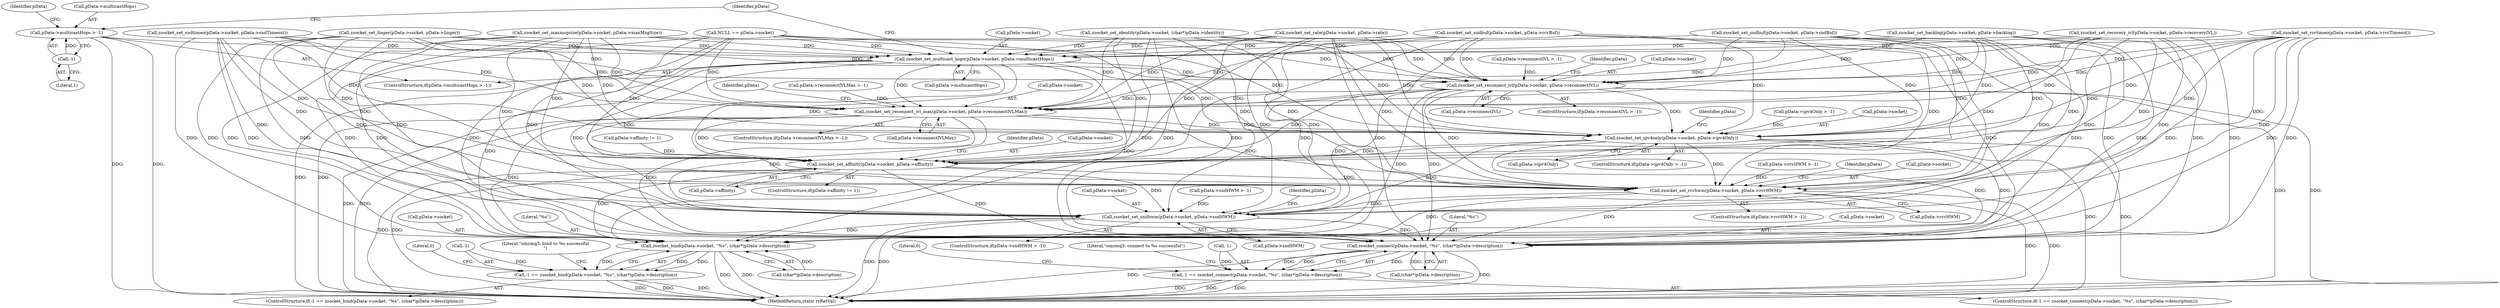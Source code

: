 digraph "0_rsyslog_062d0c671a29f7c6f7dff4a2f1f35df375bbb30b_0@pointer" {
"1000292" [label="(Call,pData->multicastHops > -1)"];
"1000296" [label="(Call,-1)"];
"1000298" [label="(Call,zsocket_set_multicast_hops(pData->socket, pData->multicastHops))"];
"1000312" [label="(Call,zsocket_set_reconnect_ivl(pData->socket, pData->reconnectIVL))"];
"1000326" [label="(Call,zsocket_set_reconnect_ivl_max(pData->socket, pData->reconnectIVLMax))"];
"1000340" [label="(Call,zsocket_set_ipv4only(pData->socket, pData->ipv4Only))"];
"1000353" [label="(Call,zsocket_set_affinity(pData->socket, pData->affinity))"];
"1000367" [label="(Call,zsocket_set_rcvhwm(pData->socket, pData->rcvHWM))"];
"1000381" [label="(Call,zsocket_set_sndhwm(pData->socket, pData->sndHWM))"];
"1000399" [label="(Call,zsocket_bind(pData->socket, \"%s\", (char*)pData->description))"];
"1000396" [label="(Call,-1 == zsocket_bind(pData->socket, \"%s\", (char*)pData->description))"];
"1000432" [label="(Call,zsocket_connect(pData->socket, \"%s\", (char*)pData->description))"];
"1000429" [label="(Call,-1 == zsocket_connect(pData->socket, \"%s\", (char*)pData->description))"];
"1000300" [label="(Identifier,pData)"];
"1000316" [label="(Call,pData->reconnectIVL)"];
"1000381" [label="(Call,zsocket_set_sndhwm(pData->socket, pData->sndHWM))"];
"1000397" [label="(Call,-1)"];
"1000292" [label="(Call,pData->multicastHops > -1)"];
"1000377" [label="(Identifier,pData)"];
"1000428" [label="(ControlStructure,if(-1 == zsocket_connect(pData->socket, \"%s\", (char*)pData->description)))"];
"1000357" [label="(Call,pData->affinity)"];
"1000242" [label="(Call,zsocket_set_rcvtimeo(pData->socket, pData->rcvTimeout))"];
"1000299" [label="(Call,pData->socket)"];
"1000395" [label="(ControlStructure,if(-1 == zsocket_bind(pData->socket, \"%s\", (char*)pData->description)))"];
"1000436" [label="(Literal,\"%s\")"];
"1000296" [label="(Call,-1)"];
"1000403" [label="(Literal,\"%s\")"];
"1000200" [label="(Call,zsocket_set_linger(pData->socket, pData->linger))"];
"1000284" [label="(Call,zsocket_set_recovery_ivl(pData->socket, pData->recoveryIVL))"];
"1000214" [label="(Call,zsocket_set_backlog(pData->socket, pData->backlog))"];
"1000322" [label="(Identifier,pData)"];
"1000293" [label="(Call,pData->multicastHops)"];
"1000256" [label="(Call,zsocket_set_maxmsgsize(pData->socket, pData->maxMsgSize))"];
"1000270" [label="(Call,zsocket_set_rate(pData->socket, pData->rate))"];
"1000432" [label="(Call,zsocket_connect(pData->socket, \"%s\", (char*)pData->description))"];
"1000319" [label="(ControlStructure,if(pData->reconnectIVLMax > -1))"];
"1000327" [label="(Call,pData->socket)"];
"1000347" [label="(ControlStructure,if(pData->affinity != 1))"];
"1000363" [label="(Identifier,pData)"];
"1000375" [label="(Call,pData->sndHWM > -1)"];
"1000444" [label="(Literal,0)"];
"1000336" [label="(Identifier,pData)"];
"1000385" [label="(Call,pData->sndHWM)"];
"1000361" [label="(Call,pData->rcvHWM > -1)"];
"1000313" [label="(Call,pData->socket)"];
"1000461" [label="(MethodReturn,static rsRetVal)"];
"1000344" [label="(Call,pData->ipv4Only)"];
"1000354" [label="(Call,pData->socket)"];
"1000348" [label="(Call,pData->affinity != 1)"];
"1000404" [label="(Call,(char*)pData->description)"];
"1000186" [label="(Call,zsocket_set_sndbuf(pData->socket, pData->rcvBuf))"];
"1000437" [label="(Call,(char*)pData->description)"];
"1000433" [label="(Call,pData->socket)"];
"1000306" [label="(Call,pData->reconnectIVL > -1)"];
"1000330" [label="(Call,pData->reconnectIVLMax)"];
"1000400" [label="(Call,pData->socket)"];
"1000374" [label="(ControlStructure,if(pData->sndHWM > -1))"];
"1000411" [label="(Literal,0)"];
"1000429" [label="(Call,-1 == zsocket_connect(pData->socket, \"%s\", (char*)pData->description))"];
"1000326" [label="(Call,zsocket_set_reconnect_ivl_max(pData->socket, pData->reconnectIVLMax))"];
"1000334" [label="(Call,pData->ipv4Only > -1)"];
"1000368" [label="(Call,pData->socket)"];
"1000391" [label="(Identifier,pData)"];
"1000396" [label="(Call,-1 == zsocket_bind(pData->socket, \"%s\", (char*)pData->description))"];
"1000312" [label="(Call,zsocket_set_reconnect_ivl(pData->socket, pData->reconnectIVL))"];
"1000302" [label="(Call,pData->multicastHops)"];
"1000340" [label="(Call,zsocket_set_ipv4only(pData->socket, pData->ipv4Only))"];
"1000360" [label="(ControlStructure,if(pData->rcvHWM > -1))"];
"1000455" [label="(Literal,\"omzmq3: connect to %s successful\")"];
"1000308" [label="(Identifier,pData)"];
"1000341" [label="(Call,pData->socket)"];
"1000350" [label="(Identifier,pData)"];
"1000135" [label="(Call,NULL == pData->socket)"];
"1000305" [label="(ControlStructure,if(pData->reconnectIVL > -1))"];
"1000228" [label="(Call,zsocket_set_sndtimeo(pData->socket, pData->sndTimeout))"];
"1000156" [label="(Call,zsocket_set_identity(pData->socket, (char*)pData->identity))"];
"1000353" [label="(Call,zsocket_set_affinity(pData->socket, pData->affinity))"];
"1000382" [label="(Call,pData->socket)"];
"1000430" [label="(Call,-1)"];
"1000291" [label="(ControlStructure,if(pData->multicastHops > -1))"];
"1000422" [label="(Literal,\"omzmq3: bind to %s successful\n\")"];
"1000367" [label="(Call,zsocket_set_rcvhwm(pData->socket, pData->rcvHWM))"];
"1000399" [label="(Call,zsocket_bind(pData->socket, \"%s\", (char*)pData->description))"];
"1000320" [label="(Call,pData->reconnectIVLMax > -1)"];
"1000333" [label="(ControlStructure,if(pData->ipv4Only > -1))"];
"1000297" [label="(Literal,1)"];
"1000298" [label="(Call,zsocket_set_multicast_hops(pData->socket, pData->multicastHops))"];
"1000371" [label="(Call,pData->rcvHWM)"];
"1000172" [label="(Call,zsocket_set_sndbuf(pData->socket, pData->sndBuf))"];
"1000292" -> "1000291"  [label="AST: "];
"1000292" -> "1000296"  [label="CFG: "];
"1000293" -> "1000292"  [label="AST: "];
"1000296" -> "1000292"  [label="AST: "];
"1000300" -> "1000292"  [label="CFG: "];
"1000308" -> "1000292"  [label="CFG: "];
"1000292" -> "1000461"  [label="DDG: "];
"1000292" -> "1000461"  [label="DDG: "];
"1000296" -> "1000292"  [label="DDG: "];
"1000292" -> "1000298"  [label="DDG: "];
"1000296" -> "1000297"  [label="CFG: "];
"1000297" -> "1000296"  [label="AST: "];
"1000298" -> "1000291"  [label="AST: "];
"1000298" -> "1000302"  [label="CFG: "];
"1000299" -> "1000298"  [label="AST: "];
"1000302" -> "1000298"  [label="AST: "];
"1000308" -> "1000298"  [label="CFG: "];
"1000298" -> "1000461"  [label="DDG: "];
"1000298" -> "1000461"  [label="DDG: "];
"1000186" -> "1000298"  [label="DDG: "];
"1000200" -> "1000298"  [label="DDG: "];
"1000284" -> "1000298"  [label="DDG: "];
"1000156" -> "1000298"  [label="DDG: "];
"1000228" -> "1000298"  [label="DDG: "];
"1000172" -> "1000298"  [label="DDG: "];
"1000270" -> "1000298"  [label="DDG: "];
"1000214" -> "1000298"  [label="DDG: "];
"1000256" -> "1000298"  [label="DDG: "];
"1000135" -> "1000298"  [label="DDG: "];
"1000242" -> "1000298"  [label="DDG: "];
"1000298" -> "1000312"  [label="DDG: "];
"1000298" -> "1000326"  [label="DDG: "];
"1000298" -> "1000340"  [label="DDG: "];
"1000298" -> "1000353"  [label="DDG: "];
"1000298" -> "1000367"  [label="DDG: "];
"1000298" -> "1000381"  [label="DDG: "];
"1000298" -> "1000399"  [label="DDG: "];
"1000298" -> "1000432"  [label="DDG: "];
"1000312" -> "1000305"  [label="AST: "];
"1000312" -> "1000316"  [label="CFG: "];
"1000313" -> "1000312"  [label="AST: "];
"1000316" -> "1000312"  [label="AST: "];
"1000322" -> "1000312"  [label="CFG: "];
"1000312" -> "1000461"  [label="DDG: "];
"1000312" -> "1000461"  [label="DDG: "];
"1000186" -> "1000312"  [label="DDG: "];
"1000200" -> "1000312"  [label="DDG: "];
"1000284" -> "1000312"  [label="DDG: "];
"1000156" -> "1000312"  [label="DDG: "];
"1000228" -> "1000312"  [label="DDG: "];
"1000172" -> "1000312"  [label="DDG: "];
"1000270" -> "1000312"  [label="DDG: "];
"1000214" -> "1000312"  [label="DDG: "];
"1000256" -> "1000312"  [label="DDG: "];
"1000135" -> "1000312"  [label="DDG: "];
"1000242" -> "1000312"  [label="DDG: "];
"1000306" -> "1000312"  [label="DDG: "];
"1000312" -> "1000326"  [label="DDG: "];
"1000312" -> "1000340"  [label="DDG: "];
"1000312" -> "1000353"  [label="DDG: "];
"1000312" -> "1000367"  [label="DDG: "];
"1000312" -> "1000381"  [label="DDG: "];
"1000312" -> "1000399"  [label="DDG: "];
"1000312" -> "1000432"  [label="DDG: "];
"1000326" -> "1000319"  [label="AST: "];
"1000326" -> "1000330"  [label="CFG: "];
"1000327" -> "1000326"  [label="AST: "];
"1000330" -> "1000326"  [label="AST: "];
"1000336" -> "1000326"  [label="CFG: "];
"1000326" -> "1000461"  [label="DDG: "];
"1000326" -> "1000461"  [label="DDG: "];
"1000186" -> "1000326"  [label="DDG: "];
"1000200" -> "1000326"  [label="DDG: "];
"1000284" -> "1000326"  [label="DDG: "];
"1000156" -> "1000326"  [label="DDG: "];
"1000228" -> "1000326"  [label="DDG: "];
"1000172" -> "1000326"  [label="DDG: "];
"1000270" -> "1000326"  [label="DDG: "];
"1000214" -> "1000326"  [label="DDG: "];
"1000256" -> "1000326"  [label="DDG: "];
"1000135" -> "1000326"  [label="DDG: "];
"1000242" -> "1000326"  [label="DDG: "];
"1000320" -> "1000326"  [label="DDG: "];
"1000326" -> "1000340"  [label="DDG: "];
"1000326" -> "1000353"  [label="DDG: "];
"1000326" -> "1000367"  [label="DDG: "];
"1000326" -> "1000381"  [label="DDG: "];
"1000326" -> "1000399"  [label="DDG: "];
"1000326" -> "1000432"  [label="DDG: "];
"1000340" -> "1000333"  [label="AST: "];
"1000340" -> "1000344"  [label="CFG: "];
"1000341" -> "1000340"  [label="AST: "];
"1000344" -> "1000340"  [label="AST: "];
"1000350" -> "1000340"  [label="CFG: "];
"1000340" -> "1000461"  [label="DDG: "];
"1000340" -> "1000461"  [label="DDG: "];
"1000186" -> "1000340"  [label="DDG: "];
"1000200" -> "1000340"  [label="DDG: "];
"1000284" -> "1000340"  [label="DDG: "];
"1000156" -> "1000340"  [label="DDG: "];
"1000228" -> "1000340"  [label="DDG: "];
"1000172" -> "1000340"  [label="DDG: "];
"1000270" -> "1000340"  [label="DDG: "];
"1000214" -> "1000340"  [label="DDG: "];
"1000256" -> "1000340"  [label="DDG: "];
"1000135" -> "1000340"  [label="DDG: "];
"1000242" -> "1000340"  [label="DDG: "];
"1000334" -> "1000340"  [label="DDG: "];
"1000340" -> "1000353"  [label="DDG: "];
"1000340" -> "1000367"  [label="DDG: "];
"1000340" -> "1000381"  [label="DDG: "];
"1000340" -> "1000399"  [label="DDG: "];
"1000340" -> "1000432"  [label="DDG: "];
"1000353" -> "1000347"  [label="AST: "];
"1000353" -> "1000357"  [label="CFG: "];
"1000354" -> "1000353"  [label="AST: "];
"1000357" -> "1000353"  [label="AST: "];
"1000363" -> "1000353"  [label="CFG: "];
"1000353" -> "1000461"  [label="DDG: "];
"1000353" -> "1000461"  [label="DDG: "];
"1000186" -> "1000353"  [label="DDG: "];
"1000200" -> "1000353"  [label="DDG: "];
"1000284" -> "1000353"  [label="DDG: "];
"1000156" -> "1000353"  [label="DDG: "];
"1000228" -> "1000353"  [label="DDG: "];
"1000172" -> "1000353"  [label="DDG: "];
"1000214" -> "1000353"  [label="DDG: "];
"1000256" -> "1000353"  [label="DDG: "];
"1000270" -> "1000353"  [label="DDG: "];
"1000135" -> "1000353"  [label="DDG: "];
"1000242" -> "1000353"  [label="DDG: "];
"1000348" -> "1000353"  [label="DDG: "];
"1000353" -> "1000367"  [label="DDG: "];
"1000353" -> "1000381"  [label="DDG: "];
"1000353" -> "1000399"  [label="DDG: "];
"1000353" -> "1000432"  [label="DDG: "];
"1000367" -> "1000360"  [label="AST: "];
"1000367" -> "1000371"  [label="CFG: "];
"1000368" -> "1000367"  [label="AST: "];
"1000371" -> "1000367"  [label="AST: "];
"1000377" -> "1000367"  [label="CFG: "];
"1000367" -> "1000461"  [label="DDG: "];
"1000367" -> "1000461"  [label="DDG: "];
"1000186" -> "1000367"  [label="DDG: "];
"1000200" -> "1000367"  [label="DDG: "];
"1000284" -> "1000367"  [label="DDG: "];
"1000156" -> "1000367"  [label="DDG: "];
"1000228" -> "1000367"  [label="DDG: "];
"1000172" -> "1000367"  [label="DDG: "];
"1000214" -> "1000367"  [label="DDG: "];
"1000256" -> "1000367"  [label="DDG: "];
"1000270" -> "1000367"  [label="DDG: "];
"1000135" -> "1000367"  [label="DDG: "];
"1000242" -> "1000367"  [label="DDG: "];
"1000361" -> "1000367"  [label="DDG: "];
"1000367" -> "1000381"  [label="DDG: "];
"1000367" -> "1000399"  [label="DDG: "];
"1000367" -> "1000432"  [label="DDG: "];
"1000381" -> "1000374"  [label="AST: "];
"1000381" -> "1000385"  [label="CFG: "];
"1000382" -> "1000381"  [label="AST: "];
"1000385" -> "1000381"  [label="AST: "];
"1000391" -> "1000381"  [label="CFG: "];
"1000381" -> "1000461"  [label="DDG: "];
"1000381" -> "1000461"  [label="DDG: "];
"1000186" -> "1000381"  [label="DDG: "];
"1000200" -> "1000381"  [label="DDG: "];
"1000284" -> "1000381"  [label="DDG: "];
"1000156" -> "1000381"  [label="DDG: "];
"1000228" -> "1000381"  [label="DDG: "];
"1000172" -> "1000381"  [label="DDG: "];
"1000214" -> "1000381"  [label="DDG: "];
"1000256" -> "1000381"  [label="DDG: "];
"1000270" -> "1000381"  [label="DDG: "];
"1000135" -> "1000381"  [label="DDG: "];
"1000242" -> "1000381"  [label="DDG: "];
"1000375" -> "1000381"  [label="DDG: "];
"1000381" -> "1000399"  [label="DDG: "];
"1000381" -> "1000432"  [label="DDG: "];
"1000399" -> "1000396"  [label="AST: "];
"1000399" -> "1000404"  [label="CFG: "];
"1000400" -> "1000399"  [label="AST: "];
"1000403" -> "1000399"  [label="AST: "];
"1000404" -> "1000399"  [label="AST: "];
"1000396" -> "1000399"  [label="CFG: "];
"1000399" -> "1000461"  [label="DDG: "];
"1000399" -> "1000461"  [label="DDG: "];
"1000399" -> "1000396"  [label="DDG: "];
"1000399" -> "1000396"  [label="DDG: "];
"1000399" -> "1000396"  [label="DDG: "];
"1000186" -> "1000399"  [label="DDG: "];
"1000200" -> "1000399"  [label="DDG: "];
"1000284" -> "1000399"  [label="DDG: "];
"1000156" -> "1000399"  [label="DDG: "];
"1000228" -> "1000399"  [label="DDG: "];
"1000172" -> "1000399"  [label="DDG: "];
"1000214" -> "1000399"  [label="DDG: "];
"1000256" -> "1000399"  [label="DDG: "];
"1000270" -> "1000399"  [label="DDG: "];
"1000135" -> "1000399"  [label="DDG: "];
"1000242" -> "1000399"  [label="DDG: "];
"1000404" -> "1000399"  [label="DDG: "];
"1000396" -> "1000395"  [label="AST: "];
"1000397" -> "1000396"  [label="AST: "];
"1000411" -> "1000396"  [label="CFG: "];
"1000422" -> "1000396"  [label="CFG: "];
"1000396" -> "1000461"  [label="DDG: "];
"1000396" -> "1000461"  [label="DDG: "];
"1000396" -> "1000461"  [label="DDG: "];
"1000397" -> "1000396"  [label="DDG: "];
"1000432" -> "1000429"  [label="AST: "];
"1000432" -> "1000437"  [label="CFG: "];
"1000433" -> "1000432"  [label="AST: "];
"1000436" -> "1000432"  [label="AST: "];
"1000437" -> "1000432"  [label="AST: "];
"1000429" -> "1000432"  [label="CFG: "];
"1000432" -> "1000461"  [label="DDG: "];
"1000432" -> "1000461"  [label="DDG: "];
"1000432" -> "1000429"  [label="DDG: "];
"1000432" -> "1000429"  [label="DDG: "];
"1000432" -> "1000429"  [label="DDG: "];
"1000186" -> "1000432"  [label="DDG: "];
"1000200" -> "1000432"  [label="DDG: "];
"1000284" -> "1000432"  [label="DDG: "];
"1000156" -> "1000432"  [label="DDG: "];
"1000228" -> "1000432"  [label="DDG: "];
"1000172" -> "1000432"  [label="DDG: "];
"1000214" -> "1000432"  [label="DDG: "];
"1000256" -> "1000432"  [label="DDG: "];
"1000270" -> "1000432"  [label="DDG: "];
"1000135" -> "1000432"  [label="DDG: "];
"1000242" -> "1000432"  [label="DDG: "];
"1000437" -> "1000432"  [label="DDG: "];
"1000429" -> "1000428"  [label="AST: "];
"1000430" -> "1000429"  [label="AST: "];
"1000444" -> "1000429"  [label="CFG: "];
"1000455" -> "1000429"  [label="CFG: "];
"1000429" -> "1000461"  [label="DDG: "];
"1000429" -> "1000461"  [label="DDG: "];
"1000429" -> "1000461"  [label="DDG: "];
"1000430" -> "1000429"  [label="DDG: "];
}
